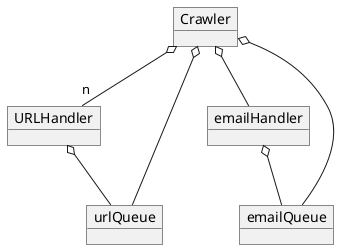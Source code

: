 @startuml
object Crawler
object URLHandler
object emailHandler
object urlQueue
object emailQueue

Crawler o-- "n" URLHandler
Crawler o--  emailHandler
Crawler o-- urlQueue
Crawler o-- emailQueue
emailHandler o-- emailQueue
URLHandler o-- urlQueue
@enduml
